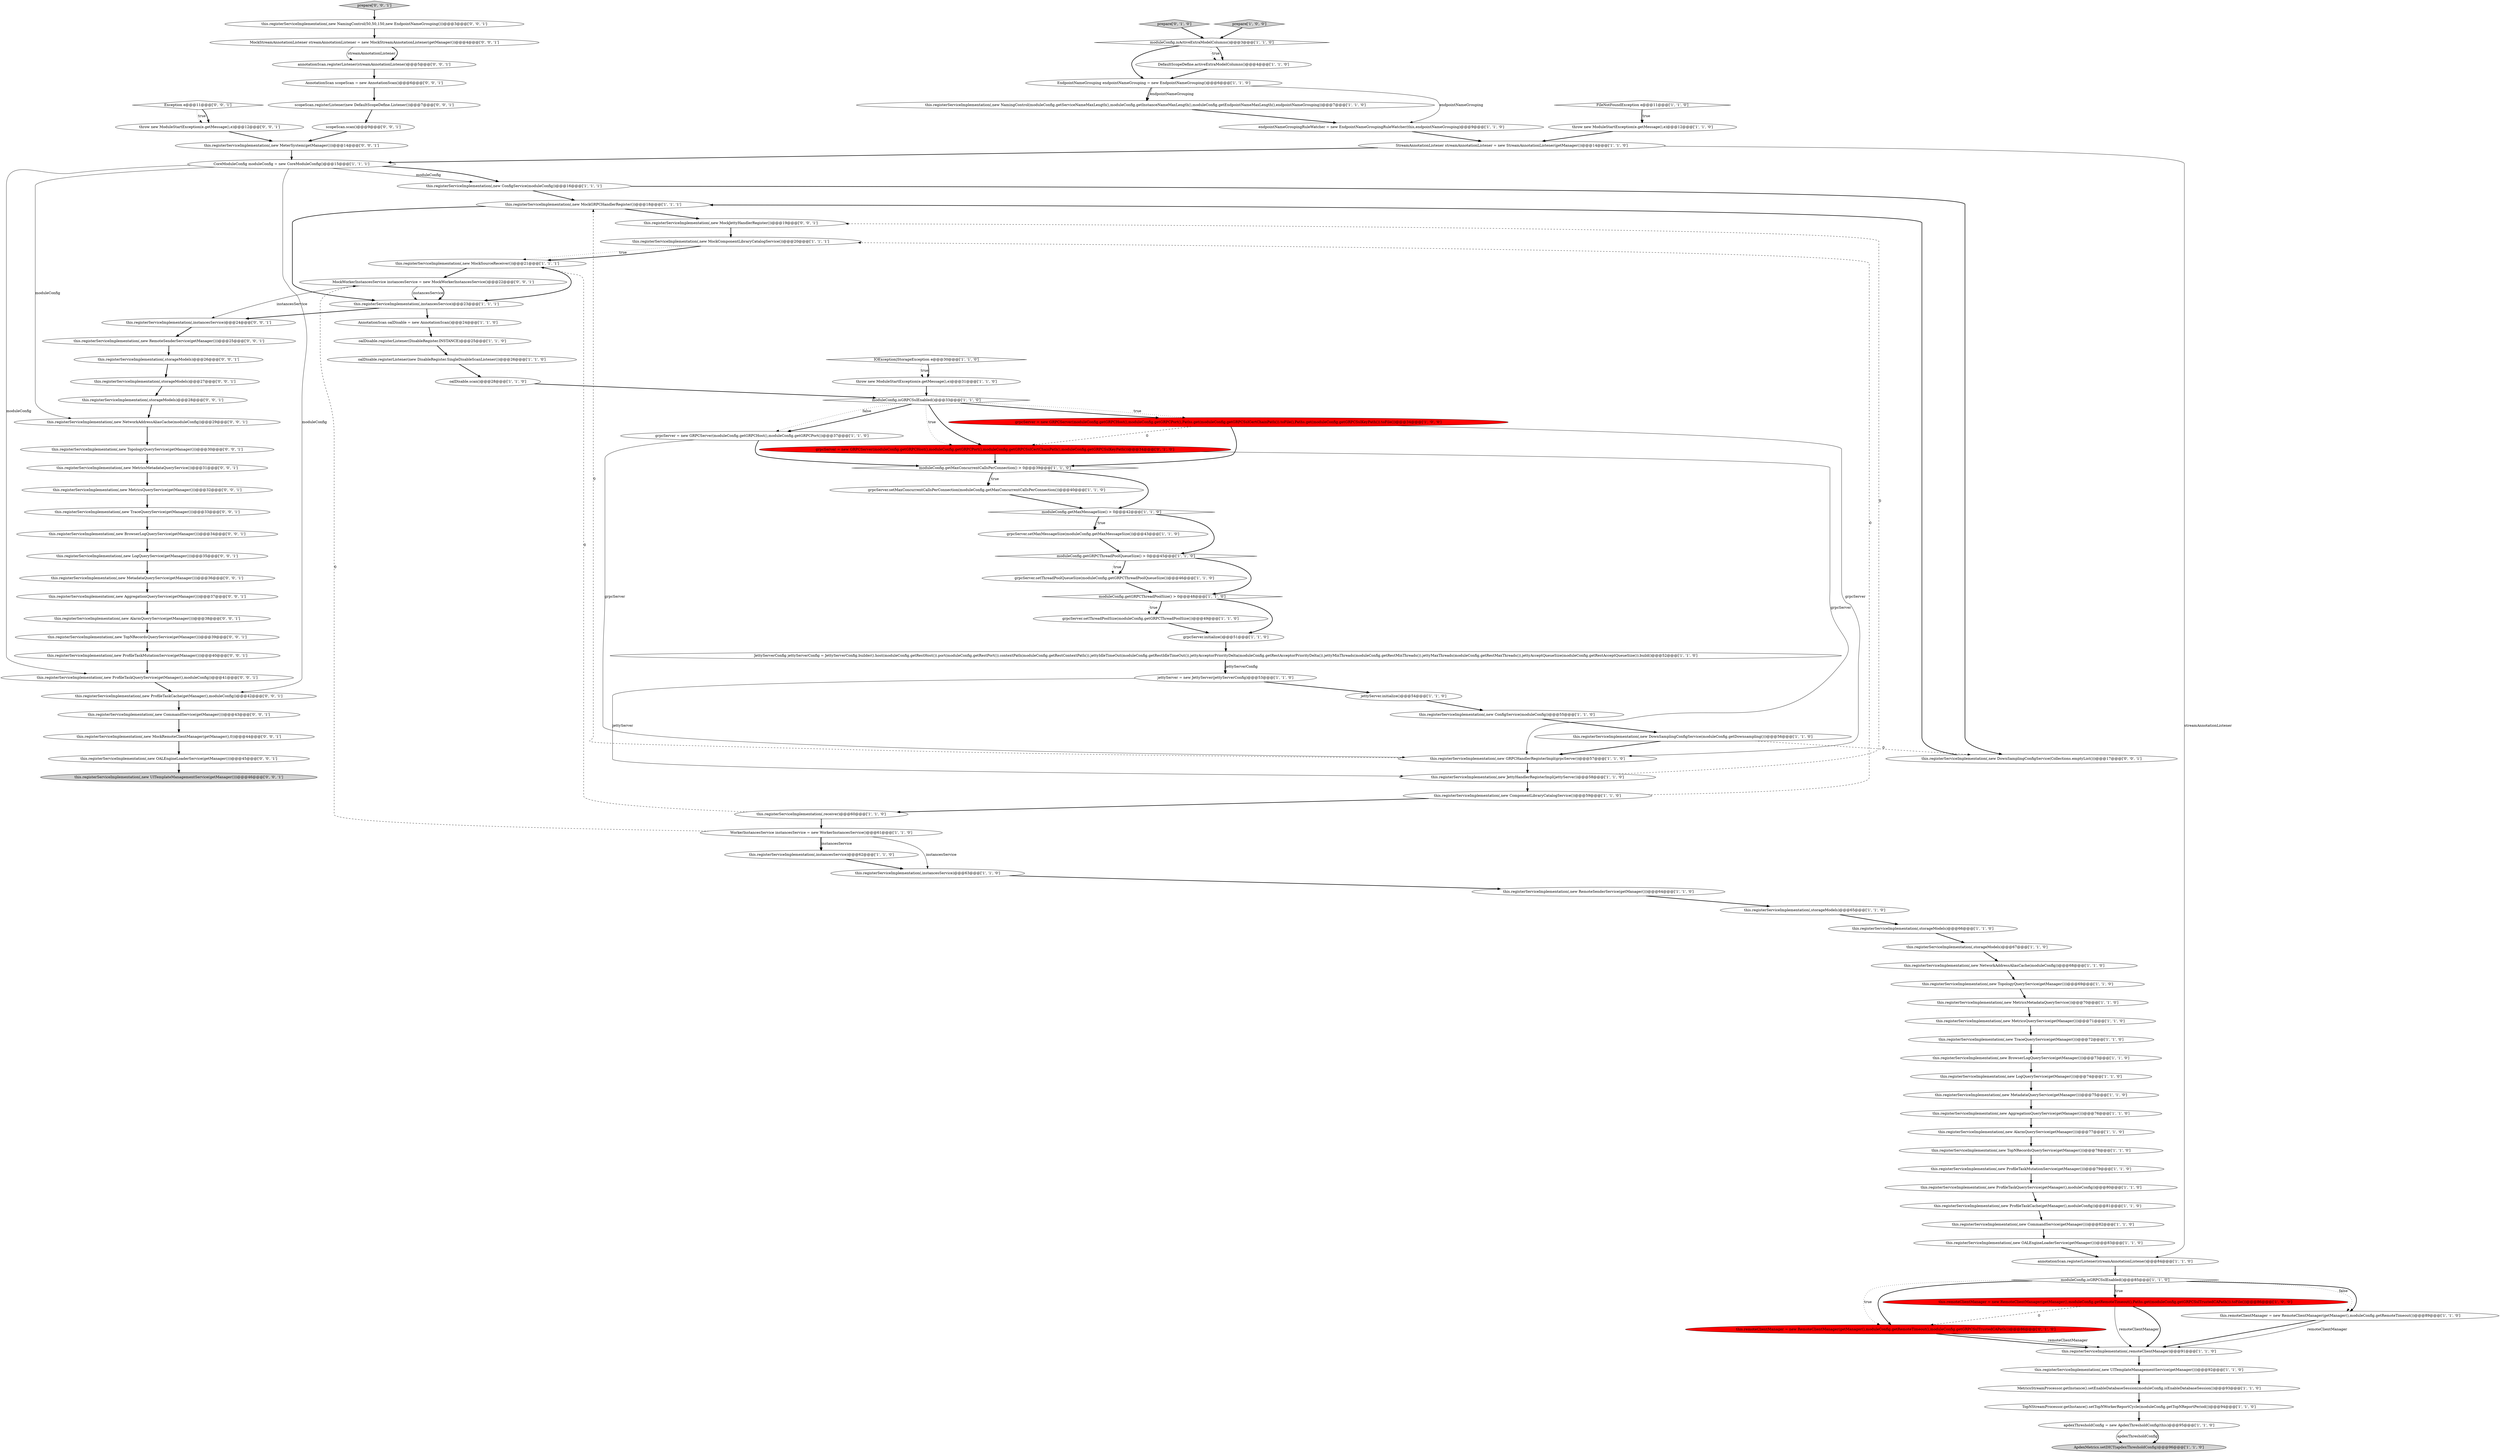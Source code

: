 digraph {
93 [style = filled, label = "Exception e@@@11@@@['0', '0', '1']", fillcolor = white, shape = diamond image = "AAA0AAABBB3BBB"];
94 [style = filled, label = "prepare['0', '0', '1']", fillcolor = lightgray, shape = diamond image = "AAA0AAABBB3BBB"];
57 [style = filled, label = "WorkerInstancesService instancesService = new WorkerInstancesService()@@@61@@@['1', '1', '0']", fillcolor = white, shape = ellipse image = "AAA0AAABBB1BBB"];
72 [style = filled, label = "this.registerServiceImplementation(,new MockGRPCHandlerRegister())@@@18@@@['1', '1', '1']", fillcolor = white, shape = ellipse image = "AAA0AAABBB1BBB"];
25 [style = filled, label = "this.registerServiceImplementation(,new ConfigService(moduleConfig))@@@55@@@['1', '1', '0']", fillcolor = white, shape = ellipse image = "AAA0AAABBB1BBB"];
30 [style = filled, label = "EndpointNameGrouping endpointNameGrouping = new EndpointNameGrouping()@@@6@@@['1', '1', '0']", fillcolor = white, shape = ellipse image = "AAA0AAABBB1BBB"];
77 [style = filled, label = "this.remoteClientManager = new RemoteClientManager(getManager(),moduleConfig.getRemoteTimeout(),moduleConfig.getGRPCSslTrustedCAPath())@@@86@@@['0', '1', '0']", fillcolor = red, shape = ellipse image = "AAA1AAABBB2BBB"];
7 [style = filled, label = "apdexThresholdConfig = new ApdexThresholdConfig(this)@@@95@@@['1', '1', '0']", fillcolor = white, shape = ellipse image = "AAA0AAABBB1BBB"];
31 [style = filled, label = "oalDisable.scan()@@@28@@@['1', '1', '0']", fillcolor = white, shape = ellipse image = "AAA0AAABBB1BBB"];
75 [style = filled, label = "prepare['0', '1', '0']", fillcolor = lightgray, shape = diamond image = "AAA0AAABBB2BBB"];
60 [style = filled, label = "moduleConfig.isGRPCSslEnabled()@@@85@@@['1', '1', '0']", fillcolor = white, shape = diamond image = "AAA0AAABBB1BBB"];
73 [style = filled, label = "IOException|StorageException e@@@30@@@['1', '1', '0']", fillcolor = white, shape = diamond image = "AAA0AAABBB1BBB"];
32 [style = filled, label = "grpcServer.initialize()@@@51@@@['1', '1', '0']", fillcolor = white, shape = ellipse image = "AAA0AAABBB1BBB"];
86 [style = filled, label = "this.registerServiceImplementation(,instancesService)@@@24@@@['0', '0', '1']", fillcolor = white, shape = ellipse image = "AAA0AAABBB3BBB"];
37 [style = filled, label = "moduleConfig.getGRPCThreadPoolSize() > 0@@@48@@@['1', '1', '0']", fillcolor = white, shape = diamond image = "AAA0AAABBB1BBB"];
76 [style = filled, label = "grpcServer = new GRPCServer(moduleConfig.getGRPCHost(),moduleConfig.getGRPCPort(),moduleConfig.getGRPCSslCertChainPath(),moduleConfig.getGRPCSslKeyPath())@@@34@@@['0', '1', '0']", fillcolor = red, shape = ellipse image = "AAA1AAABBB2BBB"];
87 [style = filled, label = "this.registerServiceImplementation(,new MockJettyHandlerRegister())@@@19@@@['0', '0', '1']", fillcolor = white, shape = ellipse image = "AAA0AAABBB3BBB"];
68 [style = filled, label = "this.registerServiceImplementation(,new NamingControl(moduleConfig.getServiceNameMaxLength(),moduleConfig.getInstanceNameMaxLength(),moduleConfig.getEndpointNameMaxLength(),endpointNameGrouping))@@@7@@@['1', '1', '0']", fillcolor = white, shape = ellipse image = "AAA0AAABBB1BBB"];
102 [style = filled, label = "this.registerServiceImplementation(,storageModels)@@@28@@@['0', '0', '1']", fillcolor = white, shape = ellipse image = "AAA0AAABBB3BBB"];
20 [style = filled, label = "this.registerServiceImplementation(,new UITemplateManagementService(getManager()))@@@92@@@['1', '1', '0']", fillcolor = white, shape = ellipse image = "AAA0AAABBB1BBB"];
44 [style = filled, label = "grpcServer = new GRPCServer(moduleConfig.getGRPCHost(),moduleConfig.getGRPCPort())@@@37@@@['1', '1', '0']", fillcolor = white, shape = ellipse image = "AAA0AAABBB1BBB"];
111 [style = filled, label = "this.registerServiceImplementation(,new OALEngineLoaderService(getManager()))@@@45@@@['0', '0', '1']", fillcolor = white, shape = ellipse image = "AAA0AAABBB3BBB"];
29 [style = filled, label = "this.registerServiceImplementation(,new MetadataQueryService(getManager()))@@@75@@@['1', '1', '0']", fillcolor = white, shape = ellipse image = "AAA0AAABBB1BBB"];
34 [style = filled, label = "JettyServerConfig jettyServerConfig = JettyServerConfig.builder().host(moduleConfig.getRestHost()).port(moduleConfig.getRestPort()).contextPath(moduleConfig.getRestContextPath()).jettyIdleTimeOut(moduleConfig.getRestIdleTimeOut()).jettyAcceptorPriorityDelta(moduleConfig.getRestAcceptorPriorityDelta()).jettyMinThreads(moduleConfig.getRestMinThreads()).jettyMaxThreads(moduleConfig.getRestMaxThreads()).jettyAcceptQueueSize(moduleConfig.getRestAcceptQueueSize()).build()@@@52@@@['1', '1', '0']", fillcolor = white, shape = ellipse image = "AAA0AAABBB1BBB"];
105 [style = filled, label = "this.registerServiceImplementation(,new MetricsMetadataQueryService())@@@31@@@['0', '0', '1']", fillcolor = white, shape = ellipse image = "AAA0AAABBB3BBB"];
99 [style = filled, label = "this.registerServiceImplementation(,new AlarmQueryService(getManager()))@@@38@@@['0', '0', '1']", fillcolor = white, shape = ellipse image = "AAA0AAABBB3BBB"];
101 [style = filled, label = "this.registerServiceImplementation(,new DownSamplingConfigService(Collections.emptyList()))@@@17@@@['0', '0', '1']", fillcolor = white, shape = ellipse image = "AAA0AAABBB3BBB"];
113 [style = filled, label = "this.registerServiceImplementation(,new MetadataQueryService(getManager()))@@@36@@@['0', '0', '1']", fillcolor = white, shape = ellipse image = "AAA0AAABBB3BBB"];
26 [style = filled, label = "CoreModuleConfig moduleConfig = new CoreModuleConfig()@@@15@@@['1', '1', '1']", fillcolor = white, shape = ellipse image = "AAA0AAABBB1BBB"];
112 [style = filled, label = "MockStreamAnnotationListener streamAnnotationListener = new MockStreamAnnotationListener(getManager())@@@4@@@['0', '0', '1']", fillcolor = white, shape = ellipse image = "AAA0AAABBB3BBB"];
61 [style = filled, label = "this.registerServiceImplementation(,new TopNRecordsQueryService(getManager()))@@@78@@@['1', '1', '0']", fillcolor = white, shape = ellipse image = "AAA0AAABBB1BBB"];
1 [style = filled, label = "this.remoteClientManager = new RemoteClientManager(getManager(),moduleConfig.getRemoteTimeout(),Paths.get(moduleConfig.getGRPCSslTrustedCAPath()).toFile())@@@86@@@['1', '0', '0']", fillcolor = red, shape = ellipse image = "AAA1AAABBB1BBB"];
88 [style = filled, label = "MockWorkerInstancesService instancesService = new MockWorkerInstancesService()@@@22@@@['0', '0', '1']", fillcolor = white, shape = ellipse image = "AAA0AAABBB3BBB"];
69 [style = filled, label = "this.registerServiceImplementation(,new DownSamplingConfigService(moduleConfig.getDownsampling()))@@@56@@@['1', '1', '0']", fillcolor = white, shape = ellipse image = "AAA0AAABBB1BBB"];
11 [style = filled, label = "grpcServer.setMaxMessageSize(moduleConfig.getMaxMessageSize())@@@43@@@['1', '1', '0']", fillcolor = white, shape = ellipse image = "AAA0AAABBB1BBB"];
107 [style = filled, label = "this.registerServiceImplementation(,new MockRemoteClientManager(getManager(),0))@@@44@@@['0', '0', '1']", fillcolor = white, shape = ellipse image = "AAA0AAABBB3BBB"];
50 [style = filled, label = "moduleConfig.getGRPCThreadPoolQueueSize() > 0@@@45@@@['1', '1', '0']", fillcolor = white, shape = diamond image = "AAA0AAABBB1BBB"];
43 [style = filled, label = "this.registerServiceImplementation(,new LogQueryService(getManager()))@@@74@@@['1', '1', '0']", fillcolor = white, shape = ellipse image = "AAA0AAABBB1BBB"];
92 [style = filled, label = "this.registerServiceImplementation(,new CommandService(getManager()))@@@43@@@['0', '0', '1']", fillcolor = white, shape = ellipse image = "AAA0AAABBB3BBB"];
89 [style = filled, label = "this.registerServiceImplementation(,new RemoteSenderService(getManager()))@@@25@@@['0', '0', '1']", fillcolor = white, shape = ellipse image = "AAA0AAABBB3BBB"];
96 [style = filled, label = "this.registerServiceImplementation(,new BrowserLogQueryService(getManager()))@@@34@@@['0', '0', '1']", fillcolor = white, shape = ellipse image = "AAA0AAABBB3BBB"];
91 [style = filled, label = "this.registerServiceImplementation(,storageModels)@@@26@@@['0', '0', '1']", fillcolor = white, shape = ellipse image = "AAA0AAABBB3BBB"];
58 [style = filled, label = "oalDisable.registerListener(DisableRegister.INSTANCE)@@@25@@@['1', '1', '0']", fillcolor = white, shape = ellipse image = "AAA0AAABBB1BBB"];
12 [style = filled, label = "this.registerServiceImplementation(,new TopologyQueryService(getManager()))@@@69@@@['1', '1', '0']", fillcolor = white, shape = ellipse image = "AAA0AAABBB1BBB"];
51 [style = filled, label = "this.registerServiceImplementation(,storageModels)@@@67@@@['1', '1', '0']", fillcolor = white, shape = ellipse image = "AAA0AAABBB1BBB"];
65 [style = filled, label = "this.registerServiceImplementation(,new CommandService(getManager()))@@@82@@@['1', '1', '0']", fillcolor = white, shape = ellipse image = "AAA0AAABBB1BBB"];
4 [style = filled, label = "this.registerServiceImplementation(,new MockSourceReceiver())@@@21@@@['1', '1', '1']", fillcolor = white, shape = ellipse image = "AAA0AAABBB1BBB"];
24 [style = filled, label = "this.registerServiceImplementation(,new GRPCHandlerRegisterImpl(grpcServer))@@@57@@@['1', '1', '0']", fillcolor = white, shape = ellipse image = "AAA0AAABBB1BBB"];
98 [style = filled, label = "this.registerServiceImplementation(,new TraceQueryService(getManager()))@@@33@@@['0', '0', '1']", fillcolor = white, shape = ellipse image = "AAA0AAABBB3BBB"];
78 [style = filled, label = "this.registerServiceImplementation(,new TopNRecordsQueryService(getManager()))@@@39@@@['0', '0', '1']", fillcolor = white, shape = ellipse image = "AAA0AAABBB3BBB"];
39 [style = filled, label = "this.registerServiceImplementation(,new ProfileTaskQueryService(getManager(),moduleConfig))@@@80@@@['1', '1', '0']", fillcolor = white, shape = ellipse image = "AAA0AAABBB1BBB"];
9 [style = filled, label = "this.registerServiceImplementation(,instancesService)@@@62@@@['1', '1', '0']", fillcolor = white, shape = ellipse image = "AAA0AAABBB1BBB"];
22 [style = filled, label = "this.registerServiceImplementation(,new MetricsMetadataQueryService())@@@70@@@['1', '1', '0']", fillcolor = white, shape = ellipse image = "AAA0AAABBB1BBB"];
84 [style = filled, label = "this.registerServiceImplementation(,new ProfileTaskCache(getManager(),moduleConfig))@@@42@@@['0', '0', '1']", fillcolor = white, shape = ellipse image = "AAA0AAABBB3BBB"];
90 [style = filled, label = "scopeScan.registerListener(new DefaultScopeDefine.Listener())@@@7@@@['0', '0', '1']", fillcolor = white, shape = ellipse image = "AAA0AAABBB3BBB"];
47 [style = filled, label = "TopNStreamProcessor.getInstance().setTopNWorkerReportCycle(moduleConfig.getTopNReportPeriod())@@@94@@@['1', '1', '0']", fillcolor = white, shape = ellipse image = "AAA0AAABBB1BBB"];
48 [style = filled, label = "DefaultScopeDefine.activeExtraModelColumns()@@@4@@@['1', '1', '0']", fillcolor = white, shape = ellipse image = "AAA0AAABBB1BBB"];
21 [style = filled, label = "this.registerServiceImplementation(,instancesService)@@@23@@@['1', '1', '1']", fillcolor = white, shape = ellipse image = "AAA0AAABBB1BBB"];
49 [style = filled, label = "this.registerServiceImplementation(,new RemoteSenderService(getManager()))@@@64@@@['1', '1', '0']", fillcolor = white, shape = ellipse image = "AAA0AAABBB1BBB"];
8 [style = filled, label = "this.registerServiceImplementation(,new AlarmQueryService(getManager()))@@@77@@@['1', '1', '0']", fillcolor = white, shape = ellipse image = "AAA0AAABBB1BBB"];
79 [style = filled, label = "this.registerServiceImplementation(,new AggregationQueryService(getManager()))@@@37@@@['0', '0', '1']", fillcolor = white, shape = ellipse image = "AAA0AAABBB3BBB"];
3 [style = filled, label = "this.registerServiceImplementation(,new ProfileTaskMutationService(getManager()))@@@79@@@['1', '1', '0']", fillcolor = white, shape = ellipse image = "AAA0AAABBB1BBB"];
62 [style = filled, label = "grpcServer = new GRPCServer(moduleConfig.getGRPCHost(),moduleConfig.getGRPCPort(),Paths.get(moduleConfig.getGRPCSslCertChainPath()).toFile(),Paths.get(moduleConfig.getGRPCSslKeyPath()).toFile())@@@34@@@['1', '0', '0']", fillcolor = red, shape = ellipse image = "AAA1AAABBB1BBB"];
46 [style = filled, label = "this.registerServiceImplementation(,receiver)@@@60@@@['1', '1', '0']", fillcolor = white, shape = ellipse image = "AAA0AAABBB1BBB"];
6 [style = filled, label = "this.registerServiceImplementation(,remoteClientManager)@@@91@@@['1', '1', '0']", fillcolor = white, shape = ellipse image = "AAA0AAABBB1BBB"];
13 [style = filled, label = "moduleConfig.isGRPCSslEnabled()@@@33@@@['1', '1', '0']", fillcolor = white, shape = diamond image = "AAA0AAABBB1BBB"];
71 [style = filled, label = "this.registerServiceImplementation(,new OALEngineLoaderService(getManager()))@@@83@@@['1', '1', '0']", fillcolor = white, shape = ellipse image = "AAA0AAABBB1BBB"];
14 [style = filled, label = "this.registerServiceImplementation(,new MetricsQueryService(getManager()))@@@71@@@['1', '1', '0']", fillcolor = white, shape = ellipse image = "AAA0AAABBB1BBB"];
33 [style = filled, label = "this.registerServiceImplementation(,storageModels)@@@65@@@['1', '1', '0']", fillcolor = white, shape = ellipse image = "AAA0AAABBB1BBB"];
100 [style = filled, label = "AnnotationScan scopeScan = new AnnotationScan()@@@6@@@['0', '0', '1']", fillcolor = white, shape = ellipse image = "AAA0AAABBB3BBB"];
52 [style = filled, label = "moduleConfig.isActiveExtraModelColumns()@@@3@@@['1', '1', '0']", fillcolor = white, shape = diamond image = "AAA0AAABBB1BBB"];
67 [style = filled, label = "moduleConfig.getMaxConcurrentCallsPerConnection() > 0@@@39@@@['1', '1', '0']", fillcolor = white, shape = diamond image = "AAA0AAABBB1BBB"];
64 [style = filled, label = "endpointNameGroupingRuleWatcher = new EndpointNameGroupingRuleWatcher(this,endpointNameGrouping)@@@9@@@['1', '1', '0']", fillcolor = white, shape = ellipse image = "AAA0AAABBB1BBB"];
54 [style = filled, label = "this.registerServiceImplementation(,new TraceQueryService(getManager()))@@@72@@@['1', '1', '0']", fillcolor = white, shape = ellipse image = "AAA0AAABBB1BBB"];
106 [style = filled, label = "this.registerServiceImplementation(,new MetricsQueryService(getManager()))@@@32@@@['0', '0', '1']", fillcolor = white, shape = ellipse image = "AAA0AAABBB3BBB"];
66 [style = filled, label = "this.registerServiceImplementation(,new MockComponentLibraryCatalogService())@@@20@@@['1', '1', '1']", fillcolor = white, shape = ellipse image = "AAA0AAABBB1BBB"];
40 [style = filled, label = "ApdexMetrics.setDICT(apdexThresholdConfig)@@@96@@@['1', '1', '0']", fillcolor = lightgray, shape = ellipse image = "AAA0AAABBB1BBB"];
82 [style = filled, label = "this.registerServiceImplementation(,new NamingControl(50,50,150,new EndpointNameGrouping()))@@@3@@@['0', '0', '1']", fillcolor = white, shape = ellipse image = "AAA0AAABBB3BBB"];
55 [style = filled, label = "MetricsStreamProcessor.getInstance().setEnableDatabaseSession(moduleConfig.isEnableDatabaseSession())@@@93@@@['1', '1', '0']", fillcolor = white, shape = ellipse image = "AAA0AAABBB1BBB"];
95 [style = filled, label = "annotationScan.registerListener(streamAnnotationListener)@@@5@@@['0', '0', '1']", fillcolor = white, shape = ellipse image = "AAA0AAABBB3BBB"];
110 [style = filled, label = "this.registerServiceImplementation(,new UITemplateManagementService(getManager()))@@@46@@@['0', '0', '1']", fillcolor = lightgray, shape = ellipse image = "AAA0AAABBB3BBB"];
0 [style = filled, label = "annotationScan.registerListener(streamAnnotationListener)@@@84@@@['1', '1', '0']", fillcolor = white, shape = ellipse image = "AAA0AAABBB1BBB"];
74 [style = filled, label = "grpcServer.setThreadPoolSize(moduleConfig.getGRPCThreadPoolSize())@@@49@@@['1', '1', '0']", fillcolor = white, shape = ellipse image = "AAA0AAABBB1BBB"];
18 [style = filled, label = "this.remoteClientManager = new RemoteClientManager(getManager(),moduleConfig.getRemoteTimeout())@@@89@@@['1', '1', '0']", fillcolor = white, shape = ellipse image = "AAA0AAABBB1BBB"];
19 [style = filled, label = "this.registerServiceImplementation(,new ConfigService(moduleConfig))@@@16@@@['1', '1', '1']", fillcolor = white, shape = ellipse image = "AAA0AAABBB1BBB"];
23 [style = filled, label = "prepare['1', '0', '0']", fillcolor = lightgray, shape = diamond image = "AAA0AAABBB1BBB"];
53 [style = filled, label = "throw new ModuleStartException(e.getMessage(),e)@@@12@@@['1', '1', '0']", fillcolor = white, shape = ellipse image = "AAA0AAABBB1BBB"];
63 [style = filled, label = "this.registerServiceImplementation(,new BrowserLogQueryService(getManager()))@@@73@@@['1', '1', '0']", fillcolor = white, shape = ellipse image = "AAA0AAABBB1BBB"];
85 [style = filled, label = "this.registerServiceImplementation(,new ProfileTaskMutationService(getManager()))@@@40@@@['0', '0', '1']", fillcolor = white, shape = ellipse image = "AAA0AAABBB3BBB"];
104 [style = filled, label = "this.registerServiceImplementation(,new TopologyQueryService(getManager()))@@@30@@@['0', '0', '1']", fillcolor = white, shape = ellipse image = "AAA0AAABBB3BBB"];
28 [style = filled, label = "FileNotFoundException e@@@11@@@['1', '1', '0']", fillcolor = white, shape = diamond image = "AAA0AAABBB1BBB"];
38 [style = filled, label = "this.registerServiceImplementation(,instancesService)@@@63@@@['1', '1', '0']", fillcolor = white, shape = ellipse image = "AAA0AAABBB1BBB"];
15 [style = filled, label = "this.registerServiceImplementation(,new ProfileTaskCache(getManager(),moduleConfig))@@@81@@@['1', '1', '0']", fillcolor = white, shape = ellipse image = "AAA0AAABBB1BBB"];
56 [style = filled, label = "AnnotationScan oalDisable = new AnnotationScan()@@@24@@@['1', '1', '0']", fillcolor = white, shape = ellipse image = "AAA0AAABBB1BBB"];
27 [style = filled, label = "StreamAnnotationListener streamAnnotationListener = new StreamAnnotationListener(getManager())@@@14@@@['1', '1', '0']", fillcolor = white, shape = ellipse image = "AAA0AAABBB1BBB"];
97 [style = filled, label = "this.registerServiceImplementation(,new LogQueryService(getManager()))@@@35@@@['0', '0', '1']", fillcolor = white, shape = ellipse image = "AAA0AAABBB3BBB"];
10 [style = filled, label = "this.registerServiceImplementation(,storageModels)@@@66@@@['1', '1', '0']", fillcolor = white, shape = ellipse image = "AAA0AAABBB1BBB"];
45 [style = filled, label = "grpcServer.setMaxConcurrentCallsPerConnection(moduleConfig.getMaxConcurrentCallsPerConnection())@@@40@@@['1', '1', '0']", fillcolor = white, shape = ellipse image = "AAA0AAABBB1BBB"];
81 [style = filled, label = "throw new ModuleStartException(e.getMessage(),e)@@@12@@@['0', '0', '1']", fillcolor = white, shape = ellipse image = "AAA0AAABBB3BBB"];
103 [style = filled, label = "this.registerServiceImplementation(,new NetworkAddressAliasCache(moduleConfig))@@@29@@@['0', '0', '1']", fillcolor = white, shape = ellipse image = "AAA0AAABBB3BBB"];
59 [style = filled, label = "this.registerServiceImplementation(,new AggregationQueryService(getManager()))@@@76@@@['1', '1', '0']", fillcolor = white, shape = ellipse image = "AAA0AAABBB1BBB"];
16 [style = filled, label = "jettyServer.initialize()@@@54@@@['1', '1', '0']", fillcolor = white, shape = ellipse image = "AAA0AAABBB1BBB"];
70 [style = filled, label = "grpcServer.setThreadPoolQueueSize(moduleConfig.getGRPCThreadPoolQueueSize())@@@46@@@['1', '1', '0']", fillcolor = white, shape = ellipse image = "AAA0AAABBB1BBB"];
83 [style = filled, label = "scopeScan.scan()@@@9@@@['0', '0', '1']", fillcolor = white, shape = ellipse image = "AAA0AAABBB3BBB"];
42 [style = filled, label = "this.registerServiceImplementation(,new NetworkAddressAliasCache(moduleConfig))@@@68@@@['1', '1', '0']", fillcolor = white, shape = ellipse image = "AAA0AAABBB1BBB"];
80 [style = filled, label = "this.registerServiceImplementation(,new ProfileTaskQueryService(getManager(),moduleConfig))@@@41@@@['0', '0', '1']", fillcolor = white, shape = ellipse image = "AAA0AAABBB3BBB"];
35 [style = filled, label = "moduleConfig.getMaxMessageSize() > 0@@@42@@@['1', '1', '0']", fillcolor = white, shape = diamond image = "AAA0AAABBB1BBB"];
36 [style = filled, label = "throw new ModuleStartException(e.getMessage(),e)@@@31@@@['1', '1', '0']", fillcolor = white, shape = ellipse image = "AAA0AAABBB1BBB"];
5 [style = filled, label = "this.registerServiceImplementation(,new JettyHandlerRegisterImpl(jettyServer))@@@58@@@['1', '1', '0']", fillcolor = white, shape = ellipse image = "AAA0AAABBB1BBB"];
2 [style = filled, label = "oalDisable.registerListener(new DisableRegister.SingleDisableScanListener())@@@26@@@['1', '1', '0']", fillcolor = white, shape = ellipse image = "AAA0AAABBB1BBB"];
17 [style = filled, label = "jettyServer = new JettyServer(jettyServerConfig)@@@53@@@['1', '1', '0']", fillcolor = white, shape = ellipse image = "AAA0AAABBB1BBB"];
41 [style = filled, label = "this.registerServiceImplementation(,new ComponentLibraryCatalogService())@@@59@@@['1', '1', '0']", fillcolor = white, shape = ellipse image = "AAA0AAABBB1BBB"];
108 [style = filled, label = "this.registerServiceImplementation(,new MeterSystem(getManager()))@@@14@@@['0', '0', '1']", fillcolor = white, shape = ellipse image = "AAA0AAABBB3BBB"];
109 [style = filled, label = "this.registerServiceImplementation(,storageModels)@@@27@@@['0', '0', '1']", fillcolor = white, shape = ellipse image = "AAA0AAABBB3BBB"];
66->4 [style = dotted, label="true"];
29->59 [style = bold, label=""];
80->84 [style = bold, label=""];
30->64 [style = solid, label="endpointNameGrouping"];
90->83 [style = bold, label=""];
55->47 [style = bold, label=""];
47->7 [style = bold, label=""];
54->63 [style = bold, label=""];
70->37 [style = bold, label=""];
44->24 [style = solid, label="grpcServer"];
96->97 [style = bold, label=""];
46->4 [style = dashed, label="0"];
32->34 [style = bold, label=""];
1->77 [style = dashed, label="0"];
62->67 [style = bold, label=""];
88->86 [style = solid, label="instancesService"];
53->27 [style = bold, label=""];
102->103 [style = bold, label=""];
103->104 [style = bold, label=""];
61->3 [style = bold, label=""];
21->56 [style = bold, label=""];
38->49 [style = bold, label=""];
35->50 [style = bold, label=""];
23->52 [style = bold, label=""];
13->76 [style = dotted, label="true"];
104->105 [style = bold, label=""];
34->17 [style = bold, label=""];
37->32 [style = bold, label=""];
52->48 [style = dotted, label="true"];
75->52 [style = bold, label=""];
3->39 [style = bold, label=""];
43->29 [style = bold, label=""];
89->91 [style = bold, label=""];
17->5 [style = solid, label="jettyServer"];
26->84 [style = solid, label="moduleConfig"];
105->106 [style = bold, label=""];
9->38 [style = bold, label=""];
84->92 [style = bold, label=""];
45->35 [style = bold, label=""];
12->22 [style = bold, label=""];
60->1 [style = bold, label=""];
17->16 [style = bold, label=""];
81->108 [style = bold, label=""];
1->6 [style = solid, label="remoteClientManager"];
62->76 [style = dashed, label="0"];
2->31 [style = bold, label=""];
64->27 [style = bold, label=""];
63->43 [style = bold, label=""];
88->21 [style = solid, label="instancesService"];
10->51 [style = bold, label=""];
60->77 [style = dotted, label="true"];
50->70 [style = bold, label=""];
50->37 [style = bold, label=""];
4->21 [style = bold, label=""];
67->45 [style = dotted, label="true"];
82->112 [style = bold, label=""];
58->2 [style = bold, label=""];
13->62 [style = dotted, label="true"];
13->44 [style = dotted, label="false"];
30->68 [style = bold, label=""];
19->72 [style = bold, label=""];
24->5 [style = bold, label=""];
8->61 [style = bold, label=""];
37->74 [style = bold, label=""];
60->77 [style = bold, label=""];
108->26 [style = bold, label=""];
56->58 [style = bold, label=""];
86->89 [style = bold, label=""];
113->79 [style = bold, label=""];
60->1 [style = dotted, label="true"];
26->80 [style = solid, label="moduleConfig"];
52->48 [style = bold, label=""];
27->0 [style = solid, label="streamAnnotationListener"];
41->46 [style = bold, label=""];
72->21 [style = bold, label=""];
30->68 [style = solid, label="endpointNameGrouping"];
51->42 [style = bold, label=""];
79->99 [style = bold, label=""];
34->17 [style = solid, label="jettyServerConfig"];
22->14 [style = bold, label=""];
13->76 [style = bold, label=""];
57->38 [style = solid, label="instancesService"];
67->45 [style = bold, label=""];
101->72 [style = bold, label=""];
77->6 [style = bold, label=""];
99->78 [style = bold, label=""];
67->35 [style = bold, label=""];
60->18 [style = dotted, label="false"];
27->26 [style = bold, label=""];
85->80 [style = bold, label=""];
57->88 [style = dashed, label="0"];
37->74 [style = dotted, label="true"];
95->100 [style = bold, label=""];
93->81 [style = dotted, label="true"];
13->62 [style = bold, label=""];
111->110 [style = bold, label=""];
31->13 [style = bold, label=""];
78->85 [style = bold, label=""];
44->67 [style = bold, label=""];
59->8 [style = bold, label=""];
26->19 [style = bold, label=""];
65->71 [style = bold, label=""];
4->88 [style = bold, label=""];
72->87 [style = bold, label=""];
100->90 [style = bold, label=""];
7->40 [style = solid, label="apdexThresholdConfig"];
50->70 [style = dotted, label="true"];
6->20 [style = bold, label=""];
112->95 [style = bold, label=""];
26->19 [style = solid, label="moduleConfig"];
71->0 [style = bold, label=""];
24->72 [style = dashed, label="0"];
60->18 [style = bold, label=""];
36->13 [style = bold, label=""];
1->6 [style = bold, label=""];
112->95 [style = solid, label="streamAnnotationListener"];
98->96 [style = bold, label=""];
76->67 [style = bold, label=""];
18->6 [style = bold, label=""];
92->107 [style = bold, label=""];
21->86 [style = bold, label=""];
69->24 [style = bold, label=""];
57->9 [style = bold, label=""];
11->50 [style = bold, label=""];
48->30 [style = bold, label=""];
46->57 [style = bold, label=""];
5->87 [style = dashed, label="0"];
18->6 [style = solid, label="remoteClientManager"];
73->36 [style = dotted, label="true"];
7->40 [style = bold, label=""];
109->102 [style = bold, label=""];
68->64 [style = bold, label=""];
106->98 [style = bold, label=""];
39->15 [style = bold, label=""];
69->101 [style = dashed, label="0"];
62->24 [style = solid, label="grpcServer"];
76->24 [style = solid, label="grpcServer"];
28->53 [style = bold, label=""];
88->21 [style = bold, label=""];
57->9 [style = solid, label="instancesService"];
13->44 [style = bold, label=""];
74->32 [style = bold, label=""];
94->82 [style = bold, label=""];
16->25 [style = bold, label=""];
28->53 [style = dotted, label="true"];
33->10 [style = bold, label=""];
42->12 [style = bold, label=""];
19->101 [style = bold, label=""];
66->4 [style = bold, label=""];
93->81 [style = bold, label=""];
35->11 [style = dotted, label="true"];
20->55 [style = bold, label=""];
14->54 [style = bold, label=""];
73->36 [style = bold, label=""];
25->69 [style = bold, label=""];
5->41 [style = bold, label=""];
0->60 [style = bold, label=""];
97->113 [style = bold, label=""];
87->66 [style = bold, label=""];
49->33 [style = bold, label=""];
83->108 [style = bold, label=""];
41->66 [style = dashed, label="0"];
26->103 [style = solid, label="moduleConfig"];
15->65 [style = bold, label=""];
91->109 [style = bold, label=""];
77->6 [style = solid, label="remoteClientManager"];
52->30 [style = bold, label=""];
35->11 [style = bold, label=""];
107->111 [style = bold, label=""];
}
